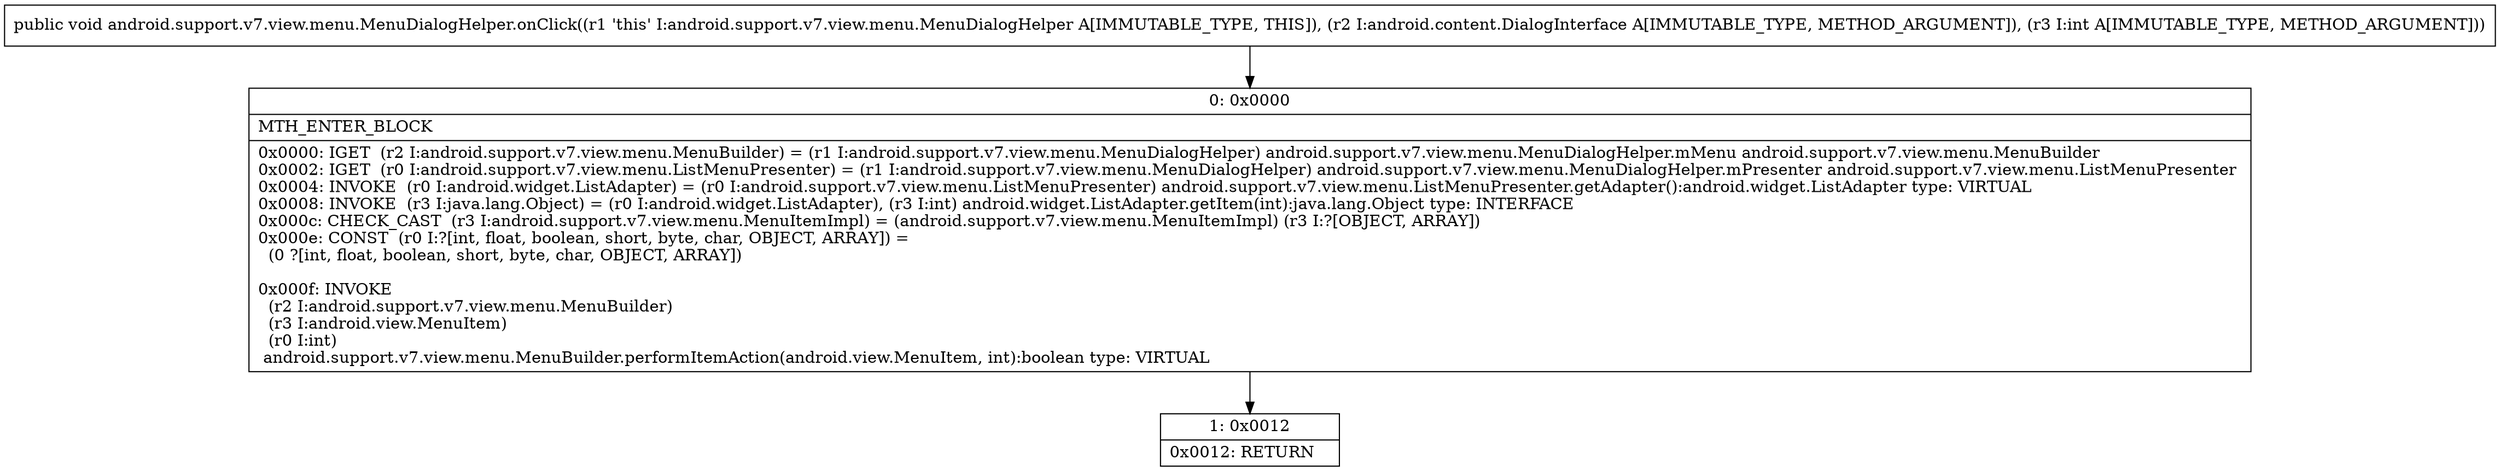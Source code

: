 digraph "CFG forandroid.support.v7.view.menu.MenuDialogHelper.onClick(Landroid\/content\/DialogInterface;I)V" {
Node_0 [shape=record,label="{0\:\ 0x0000|MTH_ENTER_BLOCK\l|0x0000: IGET  (r2 I:android.support.v7.view.menu.MenuBuilder) = (r1 I:android.support.v7.view.menu.MenuDialogHelper) android.support.v7.view.menu.MenuDialogHelper.mMenu android.support.v7.view.menu.MenuBuilder \l0x0002: IGET  (r0 I:android.support.v7.view.menu.ListMenuPresenter) = (r1 I:android.support.v7.view.menu.MenuDialogHelper) android.support.v7.view.menu.MenuDialogHelper.mPresenter android.support.v7.view.menu.ListMenuPresenter \l0x0004: INVOKE  (r0 I:android.widget.ListAdapter) = (r0 I:android.support.v7.view.menu.ListMenuPresenter) android.support.v7.view.menu.ListMenuPresenter.getAdapter():android.widget.ListAdapter type: VIRTUAL \l0x0008: INVOKE  (r3 I:java.lang.Object) = (r0 I:android.widget.ListAdapter), (r3 I:int) android.widget.ListAdapter.getItem(int):java.lang.Object type: INTERFACE \l0x000c: CHECK_CAST  (r3 I:android.support.v7.view.menu.MenuItemImpl) = (android.support.v7.view.menu.MenuItemImpl) (r3 I:?[OBJECT, ARRAY]) \l0x000e: CONST  (r0 I:?[int, float, boolean, short, byte, char, OBJECT, ARRAY]) = \l  (0 ?[int, float, boolean, short, byte, char, OBJECT, ARRAY])\l \l0x000f: INVOKE  \l  (r2 I:android.support.v7.view.menu.MenuBuilder)\l  (r3 I:android.view.MenuItem)\l  (r0 I:int)\l android.support.v7.view.menu.MenuBuilder.performItemAction(android.view.MenuItem, int):boolean type: VIRTUAL \l}"];
Node_1 [shape=record,label="{1\:\ 0x0012|0x0012: RETURN   \l}"];
MethodNode[shape=record,label="{public void android.support.v7.view.menu.MenuDialogHelper.onClick((r1 'this' I:android.support.v7.view.menu.MenuDialogHelper A[IMMUTABLE_TYPE, THIS]), (r2 I:android.content.DialogInterface A[IMMUTABLE_TYPE, METHOD_ARGUMENT]), (r3 I:int A[IMMUTABLE_TYPE, METHOD_ARGUMENT])) }"];
MethodNode -> Node_0;
Node_0 -> Node_1;
}

